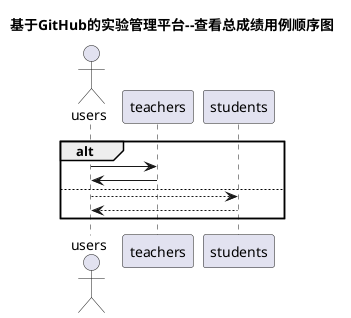 @startuml
title 基于GitHub的实验管理平台--查看总成绩用例顺序图
actor users
alt 
	users -> teachers
    teachers -> users
else 
    users --> students
    students --> users
end

@enduml